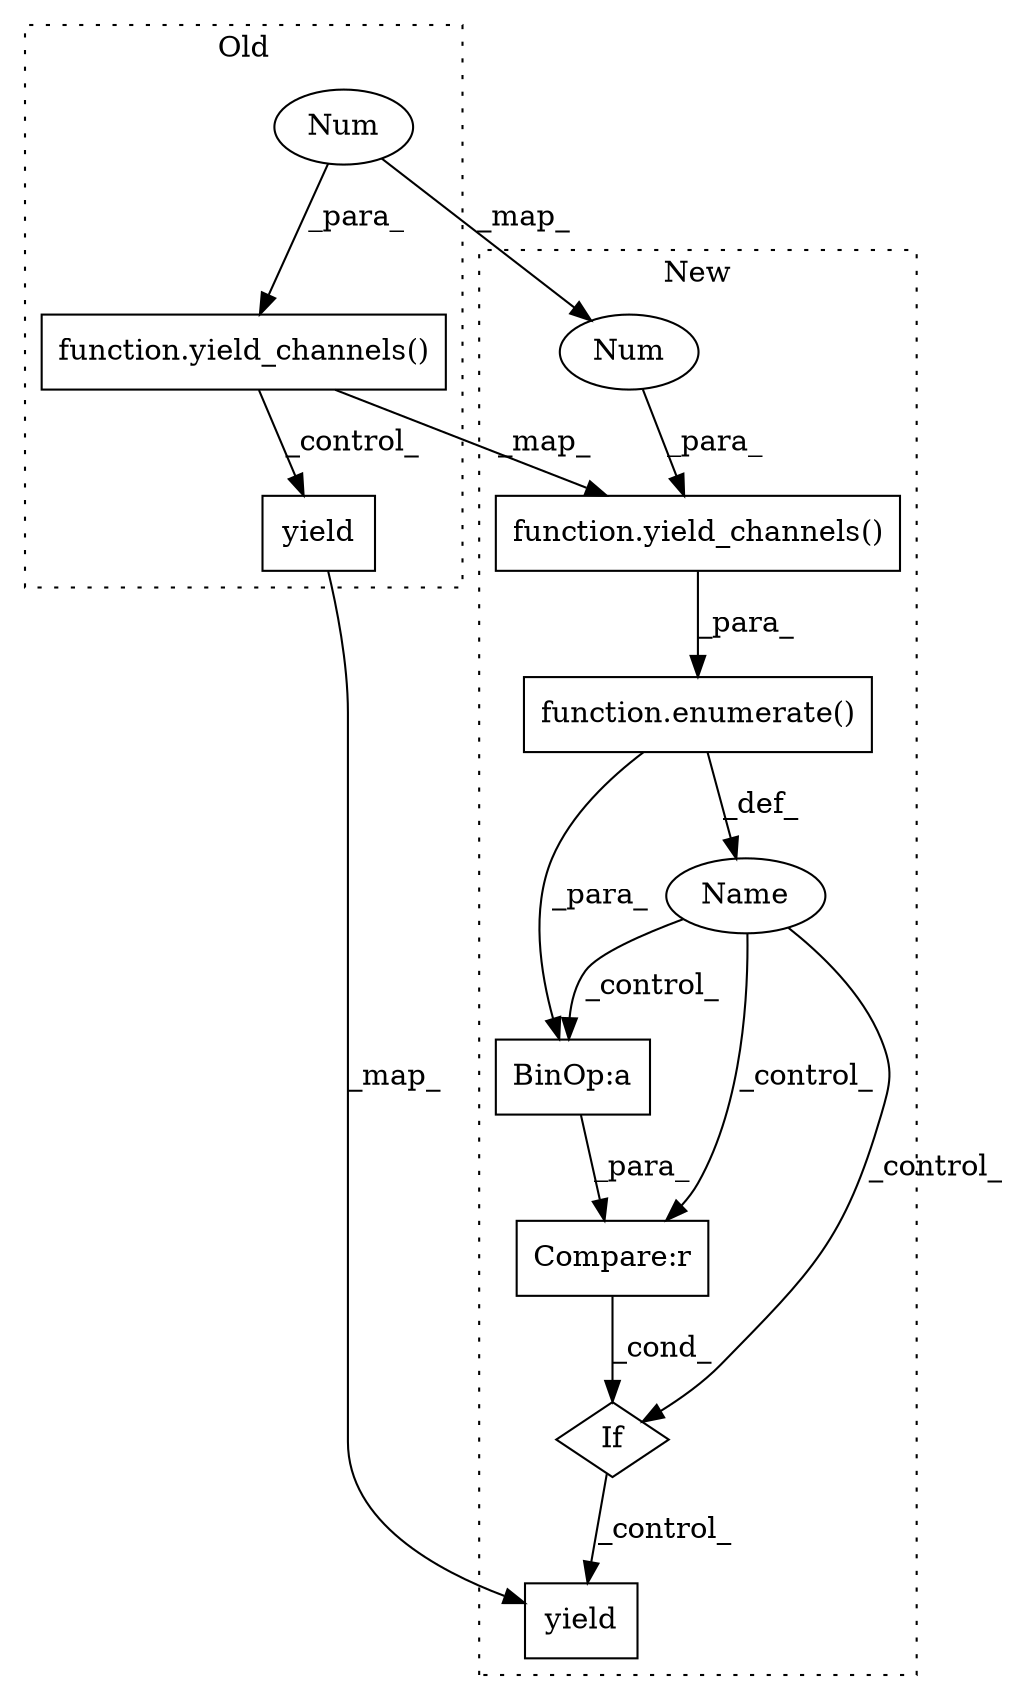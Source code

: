 digraph G {
subgraph cluster0 {
1 [label="function.yield_channels()" a="75" s="1032,1048" l="15,1" shape="box"];
3 [label="yield" a="105" s="1063" l="6" shape="box"];
6 [label="Num" a="76" s="1047" l="1" shape="ellipse"];
label = "Old";
style="dotted";
}
subgraph cluster1 {
2 [label="function.yield_channels()" a="75" s="1067,1083" l="15,1" shape="box"];
4 [label="yield" a="105" s="1142" l="6" shape="box"];
5 [label="Num" a="76" s="1082" l="1" shape="ellipse"];
7 [label="function.enumerate()" a="75" s="1057,1084" l="10,1" shape="box"];
8 [label="If" a="96" s="1099" l="3" shape="diamond"];
9 [label="BinOp:a" a="82" s="1103" l="3" shape="box"];
10 [label="Compare:r" a="40" s="1102" l="22" shape="box"];
11 [label="Name" a="87" s="1045" l="8" shape="ellipse"];
label = "New";
style="dotted";
}
1 -> 3 [label="_control_"];
1 -> 2 [label="_map_"];
2 -> 7 [label="_para_"];
3 -> 4 [label="_map_"];
5 -> 2 [label="_para_"];
6 -> 5 [label="_map_"];
6 -> 1 [label="_para_"];
7 -> 9 [label="_para_"];
7 -> 11 [label="_def_"];
8 -> 4 [label="_control_"];
9 -> 10 [label="_para_"];
10 -> 8 [label="_cond_"];
11 -> 10 [label="_control_"];
11 -> 9 [label="_control_"];
11 -> 8 [label="_control_"];
}